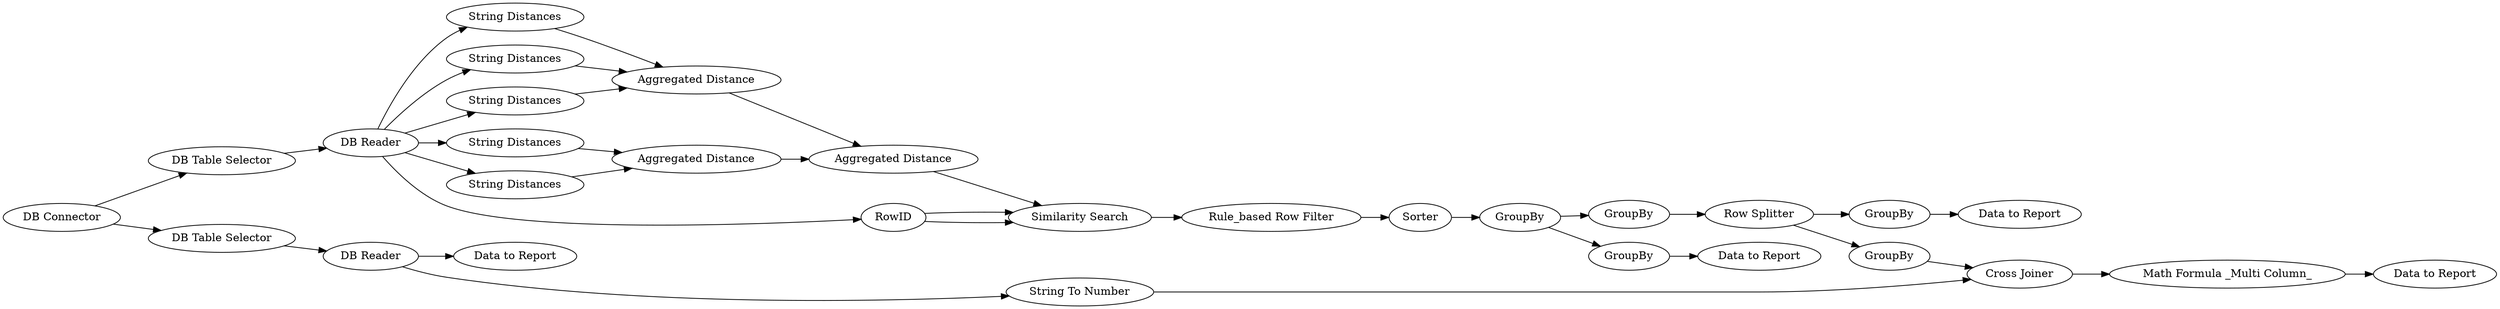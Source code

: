 digraph {
	5 [label="DB Table Selector"]
	6 [label="DB Reader"]
	7 [label="Data to Report"]
	16 [label="DB Table Selector"]
	17 [label="DB Reader"]
	19 [label="Data to Report"]
	23 [label="Similarity Search"]
	29 [label=Sorter]
	36 [label="Aggregated Distance"]
	37 [label="String Distances"]
	38 [label="String Distances"]
	39 [label="String Distances"]
	40 [label="Aggregated Distance"]
	41 [label="String Distances"]
	42 [label="String Distances"]
	43 [label="Aggregated Distance"]
	44 [label="Rule_based Row Filter"]
	45 [label=GroupBy]
	46 [label=GroupBy]
	47 [label="Row Splitter"]
	48 [label=GroupBy]
	49 [label=GroupBy]
	50 [label="Data to Report"]
	52 [label=GroupBy]
	55 [label="String To Number"]
	56 [label="Math Formula _Multi Column_"]
	58 [label="Cross Joiner"]
	59 [label="Data to Report"]
	60 [label="DB Connector"]
	62 [label=RowID]
	5 -> 6
	6 -> 38
	6 -> 39
	6 -> 37
	6 -> 42
	6 -> 41
	6 -> 62
	16 -> 17
	17 -> 19
	17 -> 55
	23 -> 44
	29 -> 49
	36 -> 40
	37 -> 36
	38 -> 36
	39 -> 36
	40 -> 23
	41 -> 43
	42 -> 43
	43 -> 40
	44 -> 29
	45 -> 47
	46 -> 50
	47 -> 52
	47 -> 48
	48 -> 7
	49 -> 45
	49 -> 46
	52 -> 58
	55 -> 58
	56 -> 59
	58 -> 56
	60 -> 16
	60 -> 5
	62 -> 23
	62 -> 23
	rankdir=LR
}
